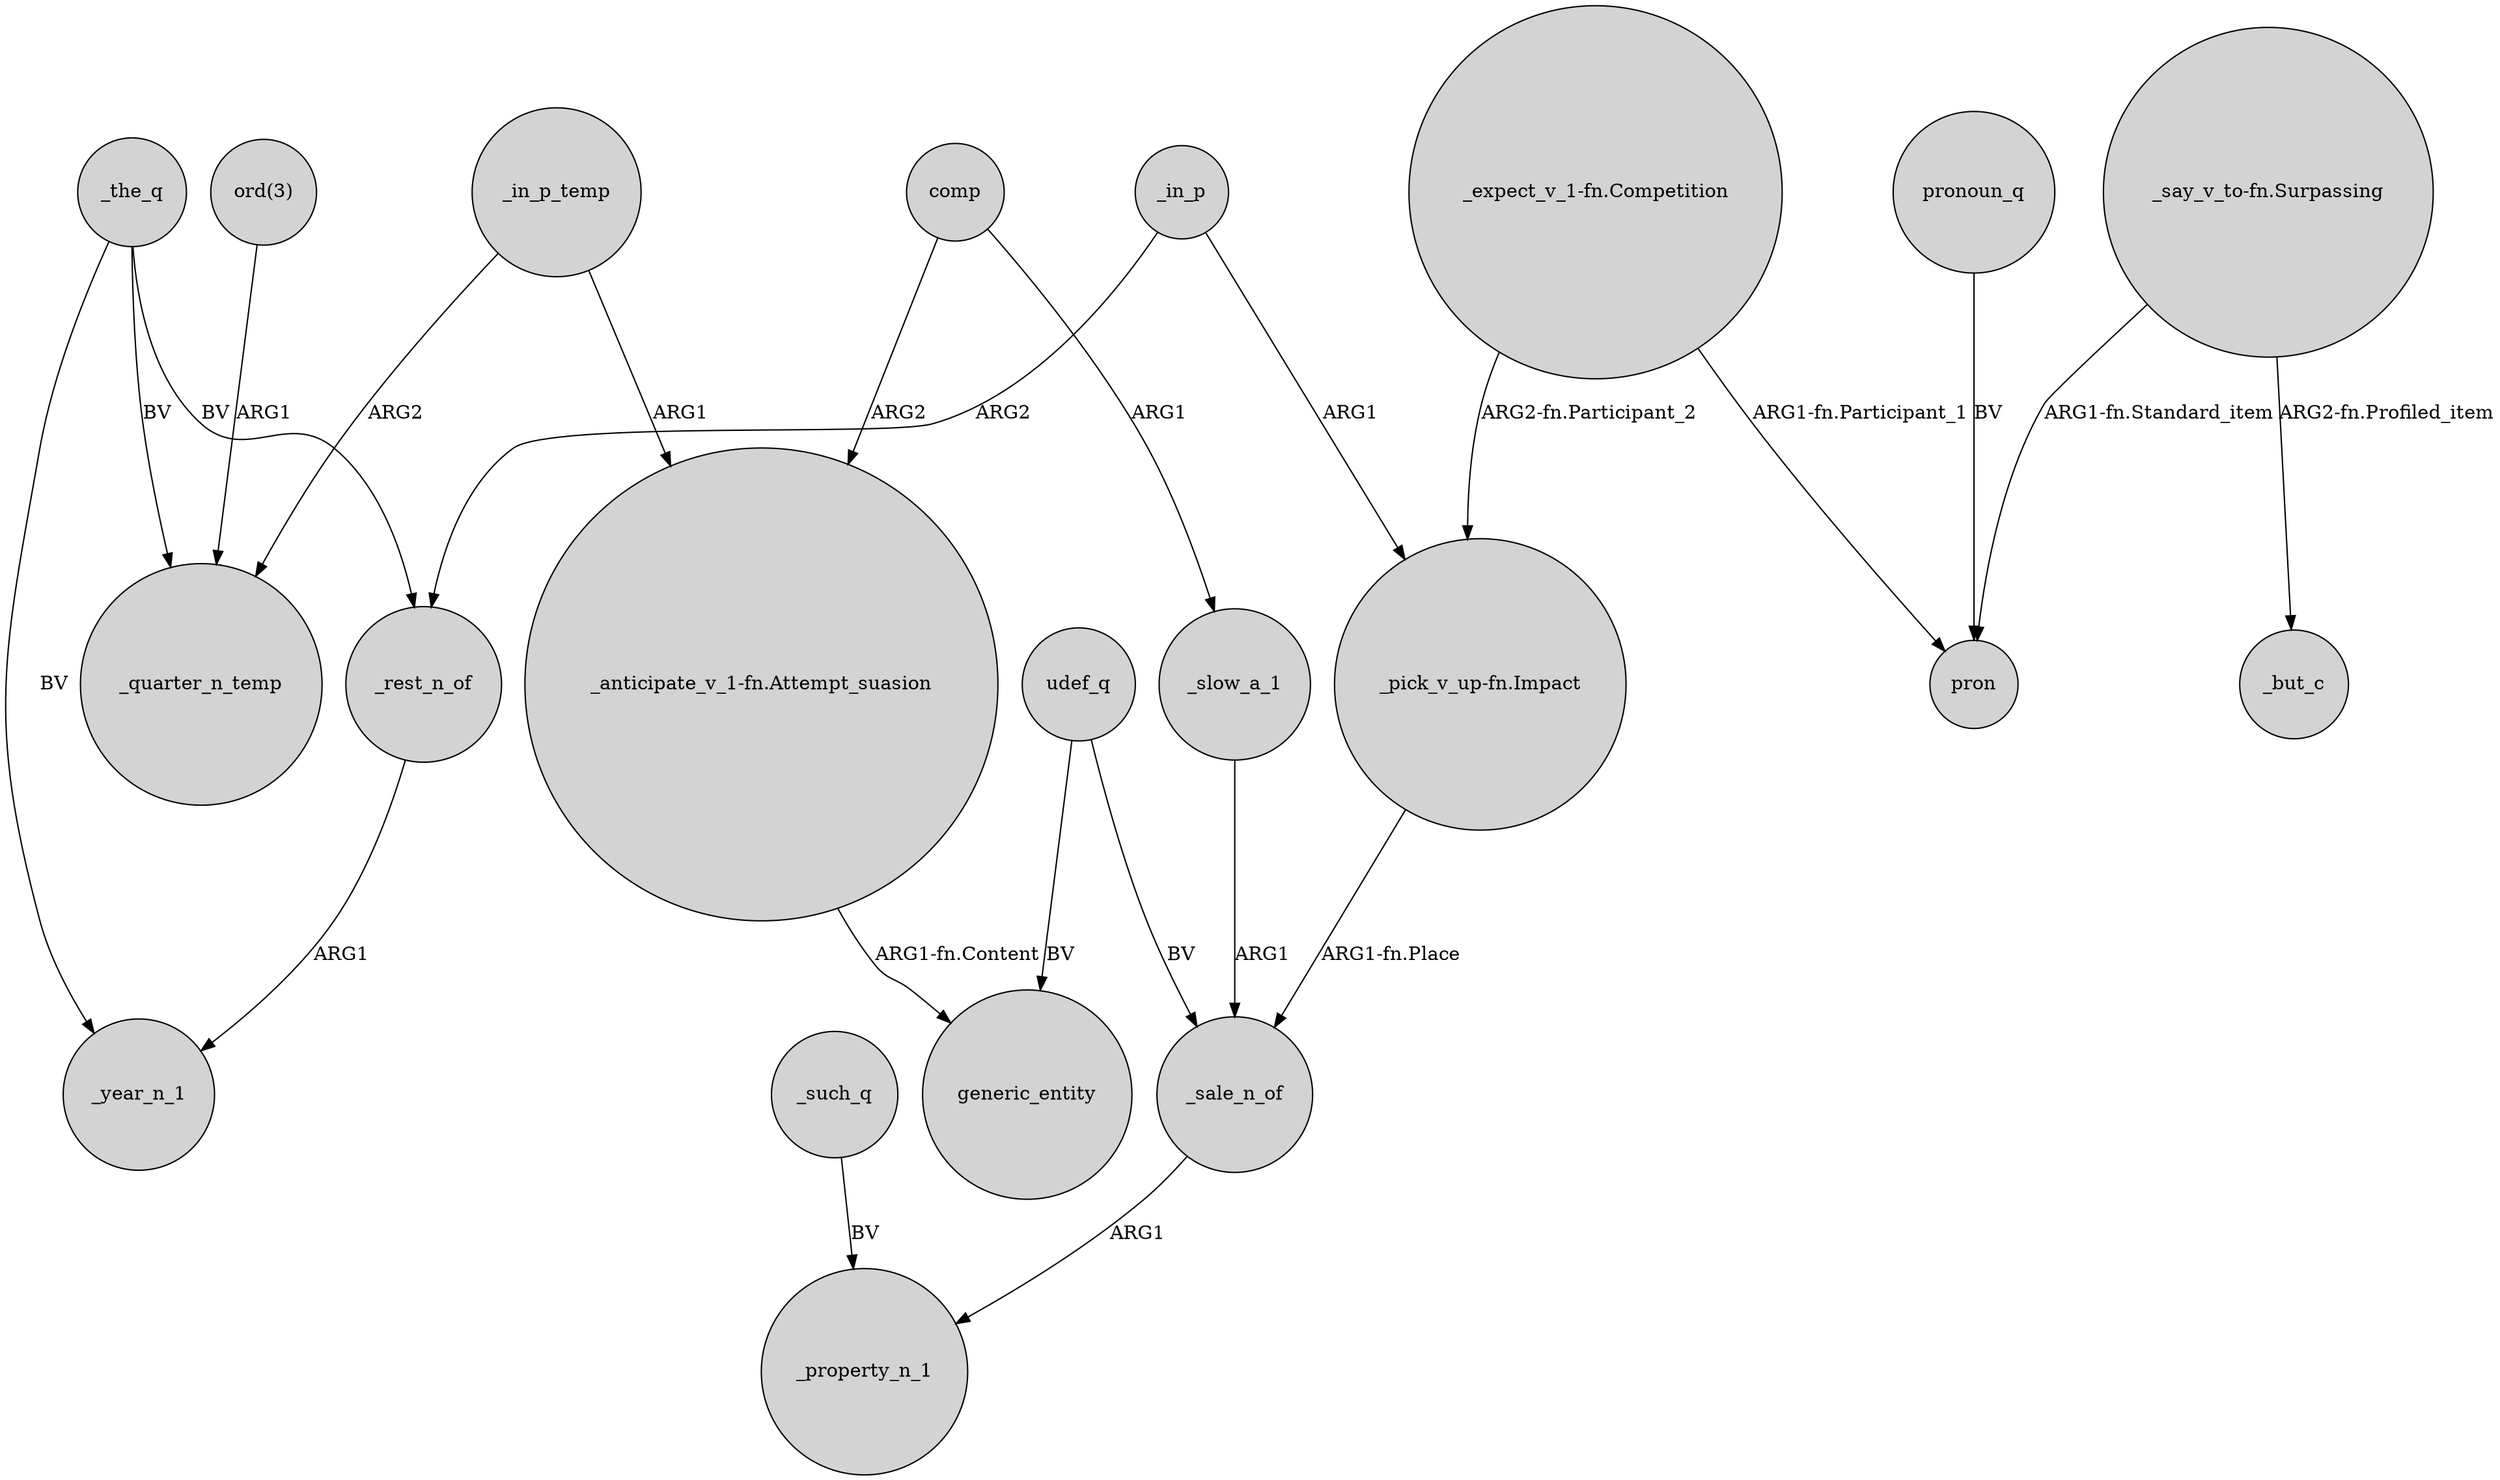 digraph {
	node [shape=circle style=filled]
	_in_p_temp -> _quarter_n_temp [label=ARG2]
	"ord(3)" -> _quarter_n_temp [label=ARG1]
	comp -> _slow_a_1 [label=ARG1]
	_such_q -> _property_n_1 [label=BV]
	"_say_v_to-fn.Surpassing" -> _but_c [label="ARG2-fn.Profiled_item"]
	_the_q -> _quarter_n_temp [label=BV]
	udef_q -> _sale_n_of [label=BV]
	udef_q -> generic_entity [label=BV]
	pronoun_q -> pron [label=BV]
	"_expect_v_1-fn.Competition" -> pron [label="ARG1-fn.Participant_1"]
	_in_p -> _rest_n_of [label=ARG2]
	_in_p_temp -> "_anticipate_v_1-fn.Attempt_suasion" [label=ARG1]
	_the_q -> _year_n_1 [label=BV]
	"_pick_v_up-fn.Impact" -> _sale_n_of [label="ARG1-fn.Place"]
	"_anticipate_v_1-fn.Attempt_suasion" -> generic_entity [label="ARG1-fn.Content"]
	comp -> "_anticipate_v_1-fn.Attempt_suasion" [label=ARG2]
	"_expect_v_1-fn.Competition" -> "_pick_v_up-fn.Impact" [label="ARG2-fn.Participant_2"]
	_in_p -> "_pick_v_up-fn.Impact" [label=ARG1]
	_the_q -> _rest_n_of [label=BV]
	_rest_n_of -> _year_n_1 [label=ARG1]
	_slow_a_1 -> _sale_n_of [label=ARG1]
	"_say_v_to-fn.Surpassing" -> pron [label="ARG1-fn.Standard_item"]
	_sale_n_of -> _property_n_1 [label=ARG1]
}
